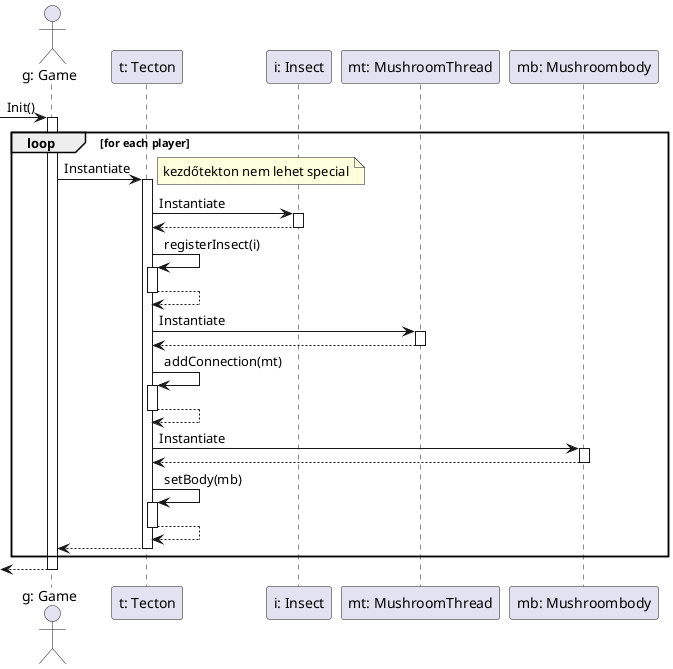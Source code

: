 @startuml init

actor "g: Game" as g
participant "t: Tecton" as t
participant "i: Insect" as i
participant "mt: MushroomThread" as mt
participant "mb: Mushroombody" as mb

-> g: Init()
activate g

loop for each player

g->t: Instantiate 
activate t
note right: kezdőtekton nem lehet special

t->i: Instantiate
activate i
i-->t
deactivate i

t->t: registerInsect(i)
activate t
t-->t
deactivate t

t->mt: Instantiate
activate mt
mt-->t
deactivate mt

t->t: addConnection(mt)
activate t
t-->t
deactivate t

t->mb: Instantiate
activate mb
mb-->t
deactivate mb

t->t: setBody(mb)
activate t
t-->t
deactivate t

t-->g
deactivate t

end

<--g
deactivate g
@enduml